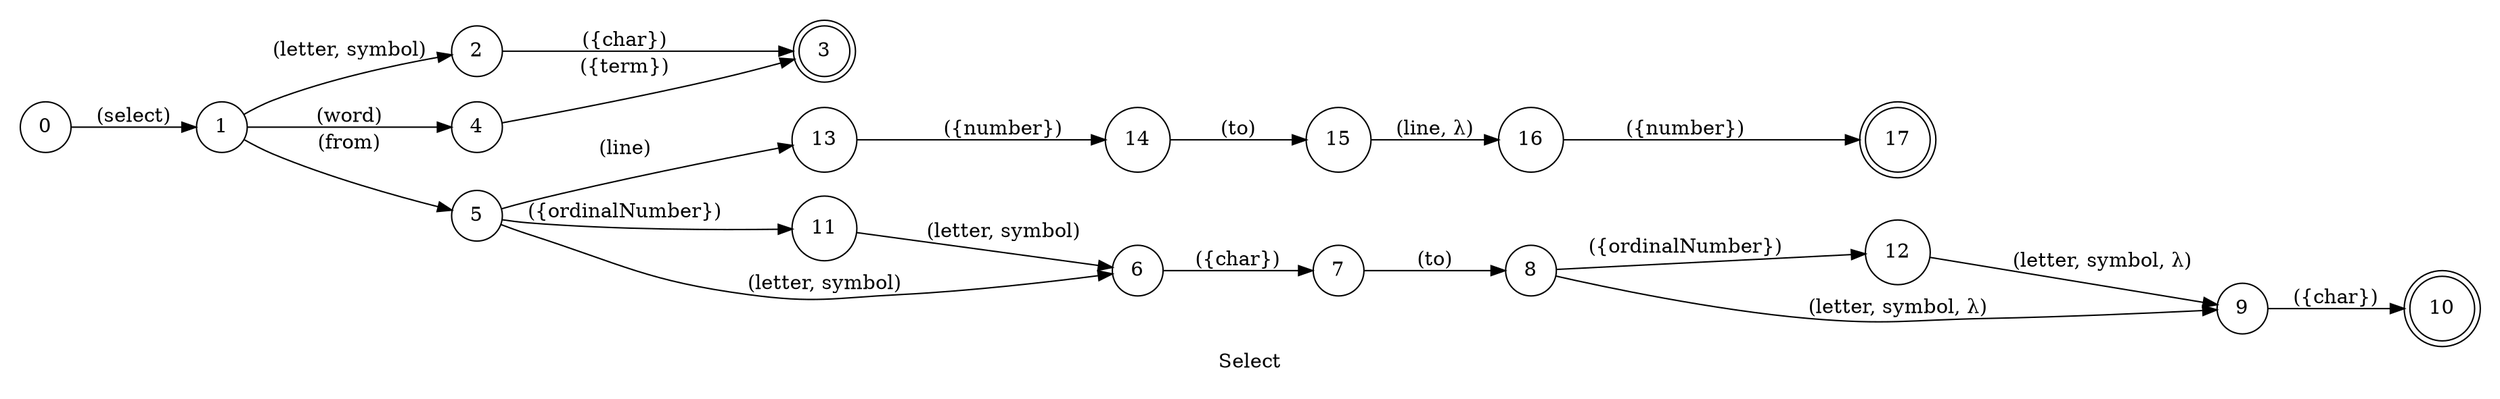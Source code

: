 digraph Select {
    id="select";
    label="Select";
    lang="en-US";
    langName="English";
    pad="0.2";
    rankdir=LR;
    node[shape=doublecircle]; 3 17 10;
    node[shape=circle];

    0 -> 1 [label="(select)"];
    1 -> 2 [label="(letter, symbol)"];
    2 -> 3 [label="({char})", store=word];
    1 -> 4 [label="(word)"];
    4 -> 3 [label="({term})", store=word];
    1 -> 5 [label="(from)"];
    5 -> 13 [label="(line)", store=selectLine];
    13 -> 14 [label="({number})", store=from];
    14 -> 15 [label="(to)"];
    15 -> 16 [label="(line, λ)"];
    16 -> 17 [label="({number})", store=to];
    5 -> 11 [label="({ordinalNumber})", normalizer="ordinalNumber", store=fromPosition];
    {5 11} -> 6 [label="(letter, symbol)"];
    6 -> 7 [label="({char})", store=from];
    7 -> 8 [label="(to)"];
    {8 12} -> 9 [label="(letter, symbol, λ)"];
    8 -> 12 [label="({ordinalNumber})", normalizer="ordinalNumber", store=toPosition];
    9 -> 10 [label="({char})", store=to];

    title="Select";
    desc="Select a piece of the text in the current line";
}